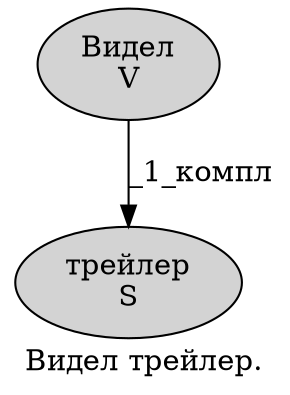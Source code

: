 digraph SENTENCE_4252 {
	graph [label="Видел трейлер."]
	node [style=filled]
		0 [label="Видел
V" color="" fillcolor=lightgray penwidth=1 shape=ellipse]
		1 [label="трейлер
S" color="" fillcolor=lightgray penwidth=1 shape=ellipse]
			0 -> 1 [label="_1_компл"]
}